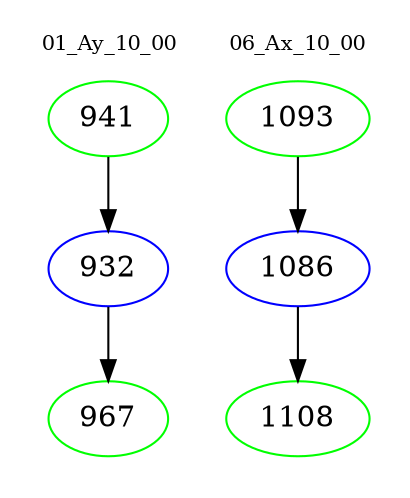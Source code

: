 digraph{
subgraph cluster_0 {
color = white
label = "01_Ay_10_00";
fontsize=10;
T0_941 [label="941", color="green"]
T0_941 -> T0_932 [color="black"]
T0_932 [label="932", color="blue"]
T0_932 -> T0_967 [color="black"]
T0_967 [label="967", color="green"]
}
subgraph cluster_1 {
color = white
label = "06_Ax_10_00";
fontsize=10;
T1_1093 [label="1093", color="green"]
T1_1093 -> T1_1086 [color="black"]
T1_1086 [label="1086", color="blue"]
T1_1086 -> T1_1108 [color="black"]
T1_1108 [label="1108", color="green"]
}
}
